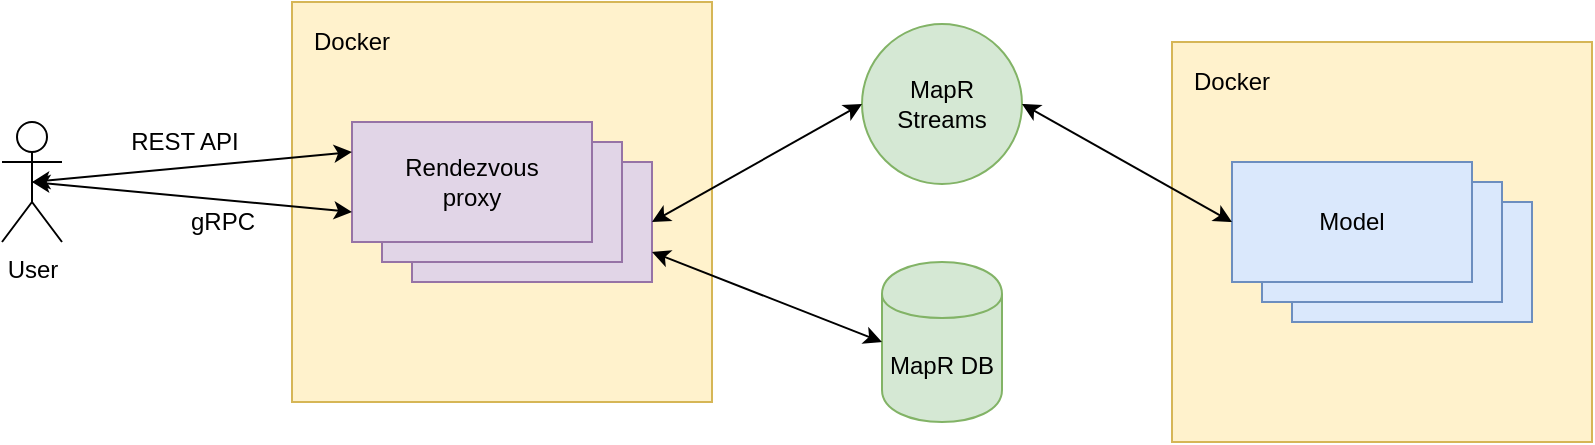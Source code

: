 <mxfile version="10.6.0" type="device"><diagram id="0TPA0CphPdMGJffEM9PW" name="Page-1"><mxGraphModel dx="1394" dy="725" grid="1" gridSize="10" guides="1" tooltips="1" connect="1" arrows="1" fold="1" page="1" pageScale="1" pageWidth="1100" pageHeight="850" math="0" shadow="0"><root><mxCell id="0"/><mxCell id="1" parent="0"/><mxCell id="TEx5lLCp8DS6ggLH_8AK-4" value="" style="rounded=0;whiteSpace=wrap;html=1;fillColor=#fff2cc;strokeColor=#d6b656;" parent="1" vertex="1"><mxGeometry x="685" y="280" width="210" height="200" as="geometry"/></mxCell><mxCell id="TEx5lLCp8DS6ggLH_8AK-3" value="MapR&lt;br&gt;Streams&lt;br&gt;" style="ellipse;whiteSpace=wrap;html=1;aspect=fixed;fillColor=#d5e8d4;strokeColor=#82b366;" parent="1" vertex="1"><mxGeometry x="530" y="271" width="80" height="80" as="geometry"/></mxCell><mxCell id="TEx5lLCp8DS6ggLH_8AK-5" value="" style="rounded=0;whiteSpace=wrap;html=1;fillColor=#dae8fc;strokeColor=#6c8ebf;" parent="1" vertex="1"><mxGeometry x="745" y="360" width="120" height="60" as="geometry"/></mxCell><mxCell id="TEx5lLCp8DS6ggLH_8AK-9" value="" style="rounded=0;whiteSpace=wrap;html=1;fillColor=#dae8fc;strokeColor=#6c8ebf;" parent="1" vertex="1"><mxGeometry x="730" y="350" width="120" height="60" as="geometry"/></mxCell><mxCell id="TEx5lLCp8DS6ggLH_8AK-10" value="Model" style="rounded=0;whiteSpace=wrap;html=1;fillColor=#dae8fc;strokeColor=#6c8ebf;" parent="1" vertex="1"><mxGeometry x="715" y="340" width="120" height="60" as="geometry"/></mxCell><mxCell id="TEx5lLCp8DS6ggLH_8AK-11" value="" style="rounded=0;whiteSpace=wrap;html=1;fillColor=#fff2cc;strokeColor=#d6b656;" parent="1" vertex="1"><mxGeometry x="245" y="260" width="210" height="200" as="geometry"/></mxCell><mxCell id="TEx5lLCp8DS6ggLH_8AK-12" value="" style="rounded=0;whiteSpace=wrap;html=1;fillColor=#e1d5e7;strokeColor=#9673a6;" parent="1" vertex="1"><mxGeometry x="305" y="340" width="120" height="60" as="geometry"/></mxCell><mxCell id="TEx5lLCp8DS6ggLH_8AK-13" value="" style="rounded=0;whiteSpace=wrap;html=1;fillColor=#e1d5e7;strokeColor=#9673a6;" parent="1" vertex="1"><mxGeometry x="290" y="330" width="120" height="60" as="geometry"/></mxCell><mxCell id="TEx5lLCp8DS6ggLH_8AK-14" value="Rendezvous&lt;br&gt;proxy&lt;br&gt;" style="rounded=0;whiteSpace=wrap;html=1;fillColor=#e1d5e7;strokeColor=#9673a6;" parent="1" vertex="1"><mxGeometry x="275" y="320" width="120" height="60" as="geometry"/></mxCell><mxCell id="TEx5lLCp8DS6ggLH_8AK-15" value="" style="endArrow=classic;startArrow=classic;html=1;exitX=1;exitY=0.5;exitDx=0;exitDy=0;entryX=0;entryY=0.5;entryDx=0;entryDy=0;" parent="1" source="TEx5lLCp8DS6ggLH_8AK-12" target="TEx5lLCp8DS6ggLH_8AK-3" edge="1"><mxGeometry width="50" height="50" relative="1" as="geometry"><mxPoint x="475" y="390" as="sourcePoint"/><mxPoint x="525" y="340" as="targetPoint"/></mxGeometry></mxCell><mxCell id="TEx5lLCp8DS6ggLH_8AK-16" value="User" style="shape=umlActor;verticalLabelPosition=bottom;labelBackgroundColor=#ffffff;verticalAlign=top;html=1;outlineConnect=0;" parent="1" vertex="1"><mxGeometry x="100" y="320" width="30" height="60" as="geometry"/></mxCell><mxCell id="TEx5lLCp8DS6ggLH_8AK-17" value="" style="endArrow=classic;startArrow=classic;html=1;entryX=0;entryY=0.25;entryDx=0;entryDy=0;exitX=0.5;exitY=0.5;exitDx=0;exitDy=0;exitPerimeter=0;" parent="1" source="TEx5lLCp8DS6ggLH_8AK-16" target="TEx5lLCp8DS6ggLH_8AK-14" edge="1"><mxGeometry width="50" height="50" relative="1" as="geometry"><mxPoint x="130" y="520" as="sourcePoint"/><mxPoint x="180" y="470" as="targetPoint"/></mxGeometry></mxCell><mxCell id="TEx5lLCp8DS6ggLH_8AK-19" value="REST API" style="text;html=1;resizable=0;points=[];align=center;verticalAlign=middle;labelBackgroundColor=#ffffff;" parent="TEx5lLCp8DS6ggLH_8AK-17" vertex="1" connectable="0"><mxGeometry x="0.314" y="1" relative="1" as="geometry"><mxPoint x="-29.5" y="-9" as="offset"/></mxGeometry></mxCell><mxCell id="TEx5lLCp8DS6ggLH_8AK-18" value="" style="endArrow=classic;startArrow=classic;html=1;entryX=0;entryY=0.5;entryDx=0;entryDy=0;exitX=1;exitY=0.5;exitDx=0;exitDy=0;" parent="1" source="TEx5lLCp8DS6ggLH_8AK-3" target="TEx5lLCp8DS6ggLH_8AK-10" edge="1"><mxGeometry width="50" height="50" relative="1" as="geometry"><mxPoint x="600" y="560" as="sourcePoint"/><mxPoint x="650" y="510" as="targetPoint"/></mxGeometry></mxCell><mxCell id="TEx5lLCp8DS6ggLH_8AK-20" value="Docker" style="text;html=1;strokeColor=none;fillColor=none;align=center;verticalAlign=middle;whiteSpace=wrap;rounded=0;" parent="1" vertex="1"><mxGeometry x="255" y="270" width="40" height="20" as="geometry"/></mxCell><mxCell id="TEx5lLCp8DS6ggLH_8AK-21" value="Docker" style="text;html=1;strokeColor=none;fillColor=none;align=center;verticalAlign=middle;whiteSpace=wrap;rounded=0;" parent="1" vertex="1"><mxGeometry x="695" y="290" width="40" height="20" as="geometry"/></mxCell><mxCell id="TEx5lLCp8DS6ggLH_8AK-28" value="MapR DB" style="shape=cylinder;whiteSpace=wrap;html=1;boundedLbl=1;backgroundOutline=1;fillColor=#d5e8d4;strokeColor=#82b366;" parent="1" vertex="1"><mxGeometry x="540" y="390" width="60" height="80" as="geometry"/></mxCell><mxCell id="TEx5lLCp8DS6ggLH_8AK-29" value="" style="endArrow=classic;startArrow=classic;html=1;entryX=0;entryY=0.5;entryDx=0;entryDy=0;exitX=1;exitY=0.75;exitDx=0;exitDy=0;" parent="1" source="TEx5lLCp8DS6ggLH_8AK-12" target="TEx5lLCp8DS6ggLH_8AK-28" edge="1"><mxGeometry width="50" height="50" relative="1" as="geometry"><mxPoint x="430" y="590" as="sourcePoint"/><mxPoint x="480" y="540" as="targetPoint"/></mxGeometry></mxCell><mxCell id="gZwKEGGIbIwBk386pt8t-3" value="" style="endArrow=classic;startArrow=classic;html=1;entryX=0;entryY=0.75;entryDx=0;entryDy=0;exitX=0.5;exitY=0.5;exitDx=0;exitDy=0;exitPerimeter=0;" parent="1" source="TEx5lLCp8DS6ggLH_8AK-16" target="TEx5lLCp8DS6ggLH_8AK-14" edge="1"><mxGeometry width="50" height="50" relative="1" as="geometry"><mxPoint x="170" y="430" as="sourcePoint"/><mxPoint x="220" y="380" as="targetPoint"/></mxGeometry></mxCell><mxCell id="gZwKEGGIbIwBk386pt8t-4" value="gRPC" style="text;html=1;resizable=0;points=[];align=center;verticalAlign=middle;labelBackgroundColor=#ffffff;" parent="gZwKEGGIbIwBk386pt8t-3" vertex="1" connectable="0"><mxGeometry x="0.214" relative="1" as="geometry"><mxPoint x="-2.5" y="11" as="offset"/></mxGeometry></mxCell></root></mxGraphModel></diagram></mxfile>